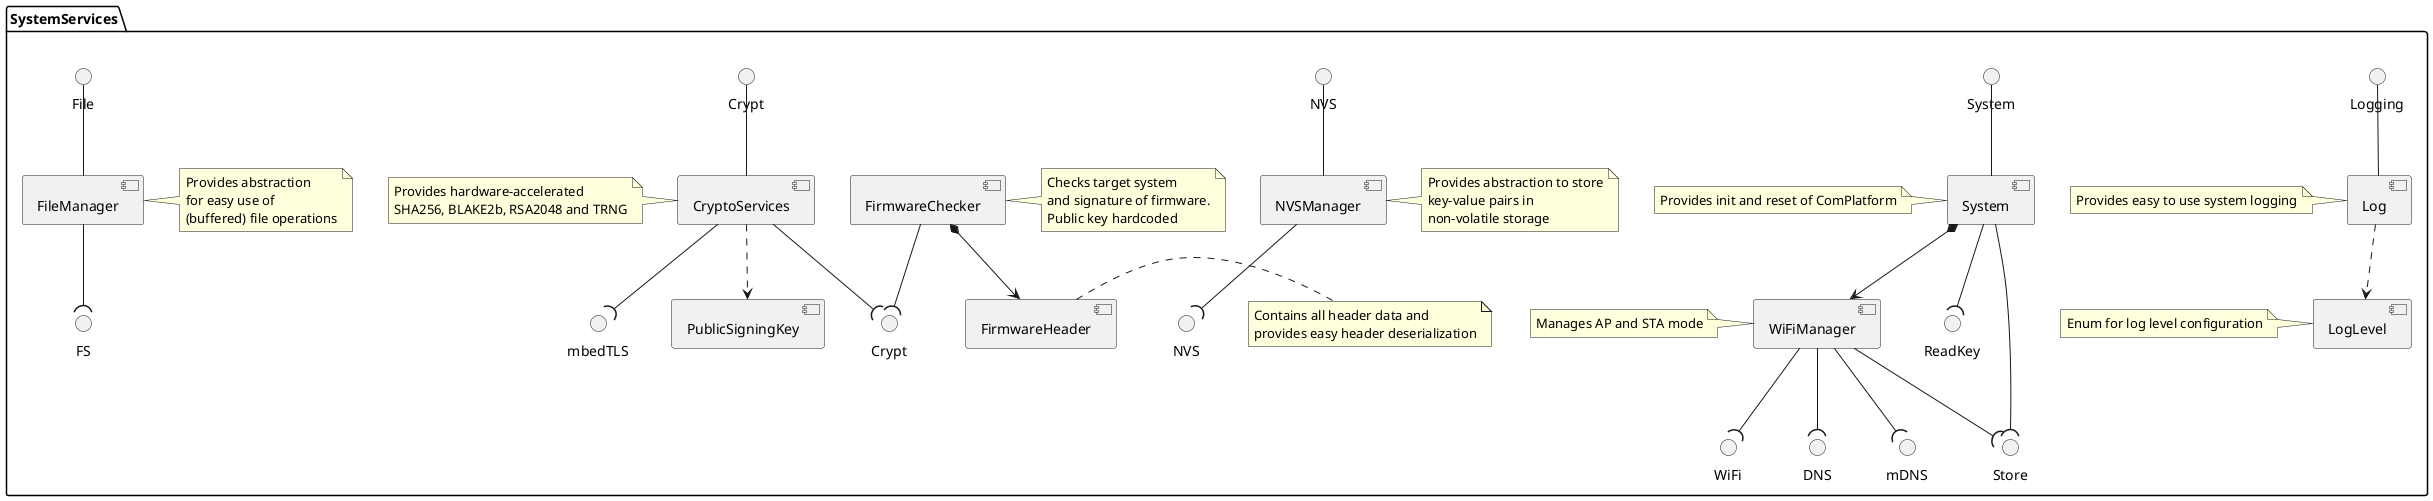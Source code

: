 @startuml
package SystemServices {
    interface "Crypt" as crypthal
    interface "mbedTLS" as mbedtlshal
    interface "NVS" as nvshal
    interface "FS" as fshal
    interface "ReadKey" as readkey
    interface "WiFi" as wifihal
    interface "Store" as store
    interface "System" as systemhal

    interface "File" as File
    interface "Crypt" as Crypt
    interface "NVS" as nvs
    interface "Logging" as Logging

    component "System" as initcom
    component "FirmwareChecker" as firmwarecheck
    component "FirmwareHeader" as fwheader
    component "PublicSigningKey" as pubkey
    component "CryptoServices" as cryptoservices
    component "FileManager" as filemanager
    component "NVSManager" as nvsmanager
    component "WiFiManager" as wifilayerhal
    component "Log" as logger
    component "LogLevel" as loglevel

    note left of cryptoservices : Provides hardware-accelerated\nSHA256, BLAKE2b, RSA2048 and TRNG
    note right of firmwarecheck : Checks target system\nand signature of firmware.\nPublic key hardcoded
    note right of fwheader : Contains all header data and\nprovides easy header deserialization
    note right of filemanager : Provides abstraction\nfor easy use of\n(buffered) file operations
    note right of nvsmanager : Provides abstraction to store\nkey-value pairs in\nnon-volatile storage
    note left of initcom : Provides init and reset of ComPlatform
    note left of wifilayerhal: Manages AP and STA mode
    note left of logger: Provides easy to use system logging
    note left of loglevel: Enum for log level configuration

    filemanager -up- File
    cryptoservices -up- Crypt
    nvsmanager -up- nvs
    initcom -up- systemhal
    logger -up- Logging

    initcom *--> wifilayerhal
    firmwarecheck *--> fwheader
    logger ..> loglevel
    cryptoservices ..> pubkey

    firmwarecheck -down-(crypthal
    nvsmanager -down-(nvshal
    filemanager -down-(fshal
    initcom -down-(readkey
    initcom -down-(store
    wifilayerhal -down-(wifihal
    wifilayerhal -down-(store
    wifilayerhal -down-(DNS
    wifilayerhal -down-(mDNS
    cryptoservices -down-(crypthal
    cryptoservices -down-(mbedtlshal
}
@enduml
